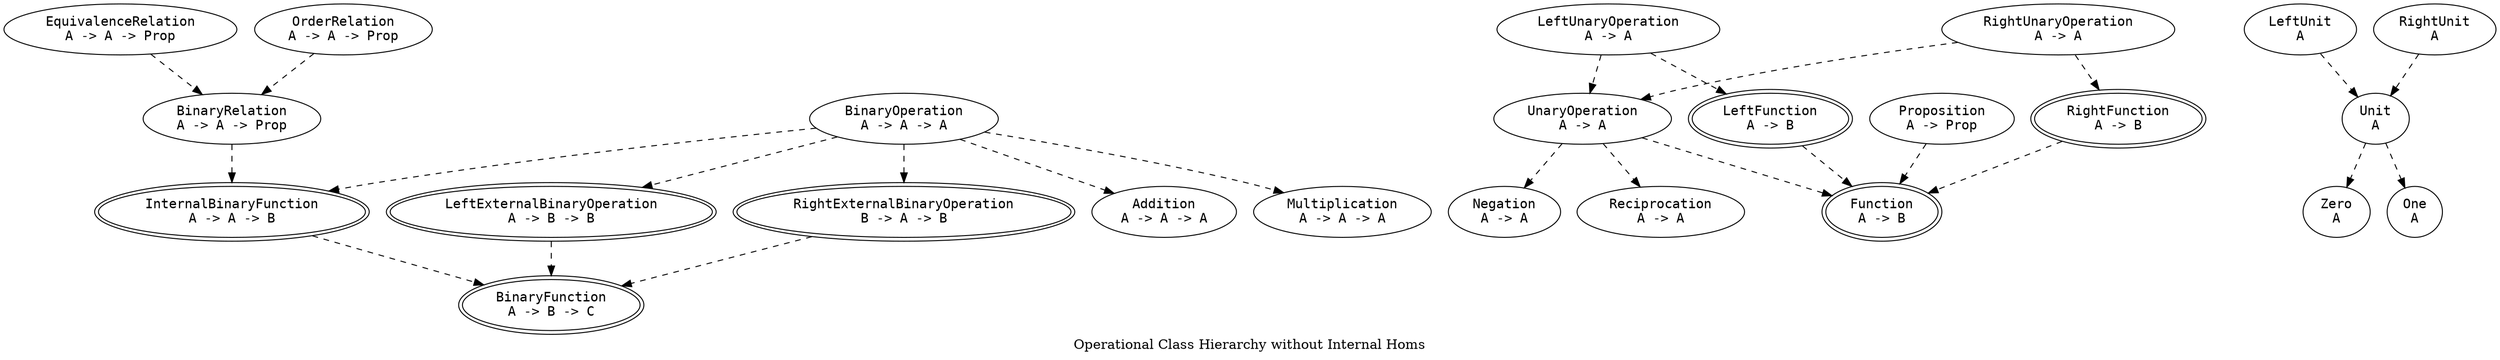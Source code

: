 digraph Has {
  label = "Operational Class Hierarchy without Internal Homs"

  node [fontname = monospace]

  subgraph ManySort {
    label = "ManySortedly"

    node [peripheries = 2]

    BinFn [label = "BinaryFunction\nA -> B -> C"]
    Fn [label = "Function\nA -> B"]
    IntBinFn [label = "InternalBinaryFunction\nA -> A -> B"]
    LExtBinOp [label = "LeftExternalBinaryOperation\nA -> B -> B"]
    LFn [label = "LeftFunction\nA -> B"]
    RExtBinOp [label = "RightExternalBinaryOperation\nB -> A -> B"]
    RFn [label = "RightFunction\nA -> B"]
  }

  subgraph OneSort {
    label = "OneSortedly"

    BinOp [label = "BinaryOperation\nA -> A -> A"]
    BinRel [label = "BinaryRelation\nA -> A -> Prop"]
    EqRel [label = "EquivalenceRelation\nA -> A -> Prop"]
    LUn [label = "LeftUnit\nA"]
    LUnOp [label = "LeftUnaryOperation\nA -> A"]
    OrdRel [label = "OrderRelation\nA -> A -> Prop"]
    Prop [label = "Proposition\nA -> Prop"]
    RUn [label = "RightUnit\nA"]
    RUnOp [label = "RightUnaryOperation\nA -> A"]
    Un [label = "Unit\nA"]
    UnOp [label = "UnaryOperation\nA -> A"]

    Add [label = "Addition\nA -> A -> A"]
    Zero [label = "Zero\nA"]
    Neg [label = "Negation\nA -> A"]
    Mul [label = "Multiplication\nA -> A -> A"]
    One [label = "One\nA"]
    Recip [label = "Reciprocation\nA -> A"]
  }

  edge [style = dashed]

  BinOp -> IntBinFn
  BinOp -> LExtBinOp
  BinOp -> RExtBinOp
  BinRel -> IntBinFn
  EqRel -> BinRel
  IntBinFn -> BinFn
  LExtBinOp -> BinFn
  LFn -> Fn
  LUn -> Un
  LUnOp -> LFn
  LUnOp -> UnOp
  OrdRel -> BinRel
  Prop -> Fn
  RExtBinOp -> BinFn
  RFn -> Fn
  RUn -> Un
  RUnOp -> RFn
  RUnOp -> UnOp
  UnOp -> Fn

  BinOp -> Add
  BinOp -> Mul
  Un -> Zero
  Un -> One
  UnOp -> Neg
  UnOp -> Recip
}
